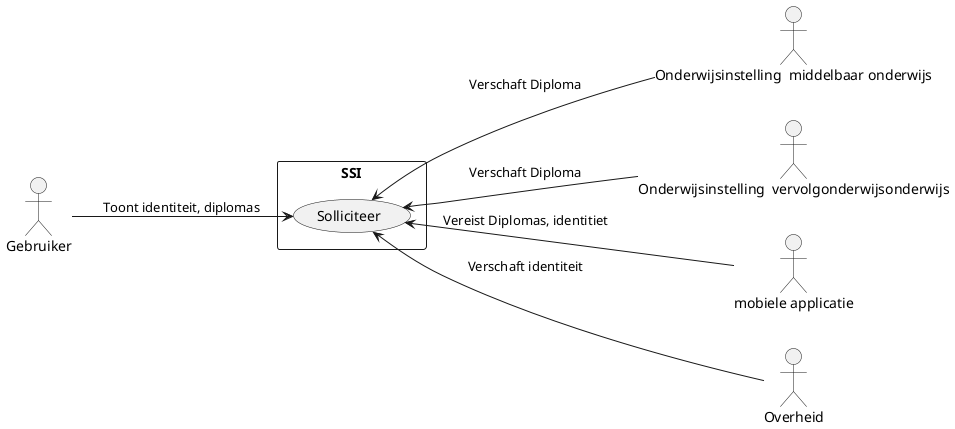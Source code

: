 @startuml uc3 diagram

actor "Gebruiker" as user
actor "Onderwijsinstelling  middelbaar onderwijs" as omo
actor "Onderwijsinstelling  vervolgonderwijsonderwijs" as ovo
:mobiele applicatie: as wg
actor "Overheid" as o

rectangle SSI {
  left to right direction
    usecase "Solliciteer" as UC3
  }

user --> UC3 : Toont identiteit, diplomas
UC3 <-- wg : Vereist Diplomas, identitiet
UC3 <-- omo: Verschaft Diploma
UC3 <-- ovo: Verschaft Diploma
UC3 <-- o : Verschaft identiteit

@enduml
